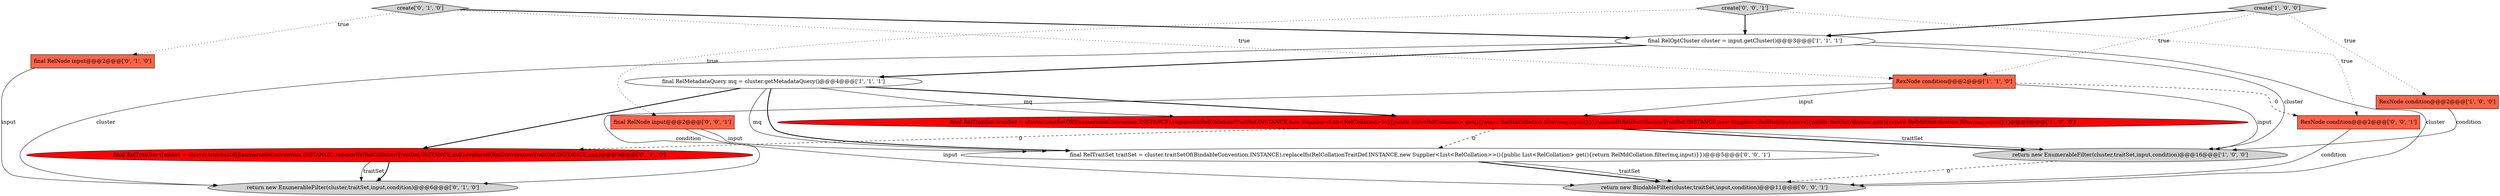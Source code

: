 digraph {
7 [style = filled, label = "final RelNode input@@@2@@@['0', '1', '0']", fillcolor = tomato, shape = box image = "AAA0AAABBB2BBB"];
1 [style = filled, label = "return new EnumerableFilter(cluster,traitSet,input,condition)@@@16@@@['1', '0', '0']", fillcolor = lightgray, shape = ellipse image = "AAA0AAABBB1BBB"];
0 [style = filled, label = "final RelTraitSet traitSet = cluster.traitSetOf(EnumerableConvention.INSTANCE).replaceIfs(RelCollationTraitDef.INSTANCE,new Supplier<List<RelCollation>>(){public List<RelCollation> get(){return RelMdCollation.filter(mq,input)}}).replaceIf(RelDistributionTraitDef.INSTANCE,new Supplier<RelDistribution>(){public RelDistribution get(){return RelMdDistribution.filter(mq,input)}})@@@5@@@['1', '0', '0']", fillcolor = red, shape = ellipse image = "AAA1AAABBB1BBB"];
8 [style = filled, label = "return new EnumerableFilter(cluster,traitSet,input,condition)@@@6@@@['0', '1', '0']", fillcolor = lightgray, shape = ellipse image = "AAA0AAABBB2BBB"];
6 [style = filled, label = "RexNode condition@@@2@@@['1', '1', '0']", fillcolor = tomato, shape = box image = "AAA0AAABBB1BBB"];
13 [style = filled, label = "RexNode condition@@@2@@@['0', '0', '1']", fillcolor = tomato, shape = box image = "AAA0AAABBB3BBB"];
15 [style = filled, label = "create['0', '0', '1']", fillcolor = lightgray, shape = diamond image = "AAA0AAABBB3BBB"];
12 [style = filled, label = "final RelNode input@@@2@@@['0', '0', '1']", fillcolor = tomato, shape = box image = "AAA0AAABBB3BBB"];
3 [style = filled, label = "final RelOptCluster cluster = input.getCluster()@@@3@@@['1', '1', '1']", fillcolor = white, shape = ellipse image = "AAA0AAABBB1BBB"];
4 [style = filled, label = "RexNode condition@@@2@@@['1', '0', '0']", fillcolor = tomato, shape = box image = "AAA0AAABBB1BBB"];
14 [style = filled, label = "return new BindableFilter(cluster,traitSet,input,condition)@@@11@@@['0', '0', '1']", fillcolor = lightgray, shape = ellipse image = "AAA0AAABBB3BBB"];
10 [style = filled, label = "final RelTraitSet traitSet = cluster.traitSetOf(EnumerableConvention.INSTANCE).replaceIfs(RelCollationTraitDef.INSTANCE,null).replaceIf(RelDistributionTraitDef.INSTANCE,null)@@@5@@@['0', '1', '0']", fillcolor = red, shape = ellipse image = "AAA1AAABBB2BBB"];
2 [style = filled, label = "final RelMetadataQuery mq = cluster.getMetadataQuery()@@@4@@@['1', '1', '1']", fillcolor = white, shape = ellipse image = "AAA0AAABBB1BBB"];
5 [style = filled, label = "create['1', '0', '0']", fillcolor = lightgray, shape = diamond image = "AAA0AAABBB1BBB"];
9 [style = filled, label = "create['0', '1', '0']", fillcolor = lightgray, shape = diamond image = "AAA0AAABBB2BBB"];
11 [style = filled, label = "final RelTraitSet traitSet = cluster.traitSetOf(BindableConvention.INSTANCE).replaceIfs(RelCollationTraitDef.INSTANCE,new Supplier<List<RelCollation>>(){public List<RelCollation> get(){return RelMdCollation.filter(mq,input)}})@@@5@@@['0', '0', '1']", fillcolor = white, shape = ellipse image = "AAA0AAABBB3BBB"];
5->3 [style = bold, label=""];
13->14 [style = solid, label="condition"];
7->8 [style = solid, label="input"];
12->14 [style = solid, label="input"];
11->14 [style = bold, label=""];
1->14 [style = dashed, label="0"];
4->1 [style = solid, label="condition"];
12->11 [style = solid, label="input"];
3->8 [style = solid, label="cluster"];
5->6 [style = dotted, label="true"];
0->11 [style = dashed, label="0"];
10->8 [style = solid, label="traitSet"];
2->10 [style = bold, label=""];
15->3 [style = bold, label=""];
2->11 [style = solid, label="mq"];
9->6 [style = dotted, label="true"];
0->10 [style = dashed, label="0"];
5->4 [style = dotted, label="true"];
15->13 [style = dotted, label="true"];
2->0 [style = bold, label=""];
6->13 [style = dashed, label="0"];
3->1 [style = solid, label="cluster"];
3->2 [style = bold, label=""];
10->8 [style = bold, label=""];
6->1 [style = solid, label="input"];
0->1 [style = bold, label=""];
15->12 [style = dotted, label="true"];
9->3 [style = bold, label=""];
9->7 [style = dotted, label="true"];
11->14 [style = solid, label="traitSet"];
2->0 [style = solid, label="mq"];
0->1 [style = solid, label="traitSet"];
2->11 [style = bold, label=""];
6->0 [style = solid, label="input"];
3->14 [style = solid, label="cluster"];
6->8 [style = solid, label="condition"];
}

